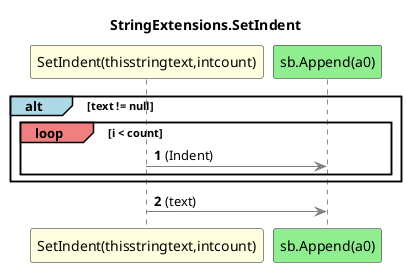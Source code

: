 @startuml StringExtensions.SetIndent
title StringExtensions.SetIndent
participant "SetIndent(thisstringtext,intcount)" as SetIndent_p0_p1 #LightYellow
participant "sb.Append(a0)" as sb_Append_a0 #LightGreen
autonumber
alt#LightBlue text != null
    loop#LightCoral i < count
        SetIndent_p0_p1 -[#grey]> sb_Append_a0 : (Indent)
    end
end
SetIndent_p0_p1 -[#grey]> sb_Append_a0 : (text)
@enduml
